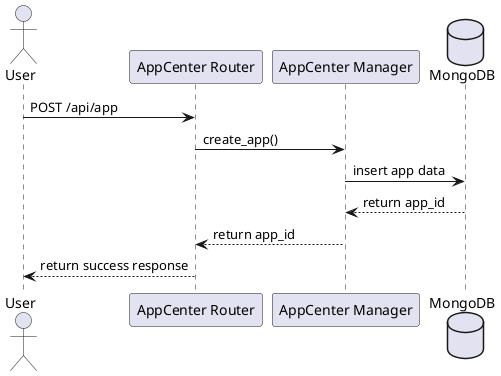 @startuml API 创建应用
actor User
participant "AppCenter Router" as Router
participant "AppCenter Manager" as Manager
database MongoDB

User -> Router: POST /api/app
Router -> Manager: create_app()
Manager -> MongoDB: insert app data
MongoDB --> Manager: return app_id
Manager --> Router: return app_id
Router --> User: return success response
@enduml